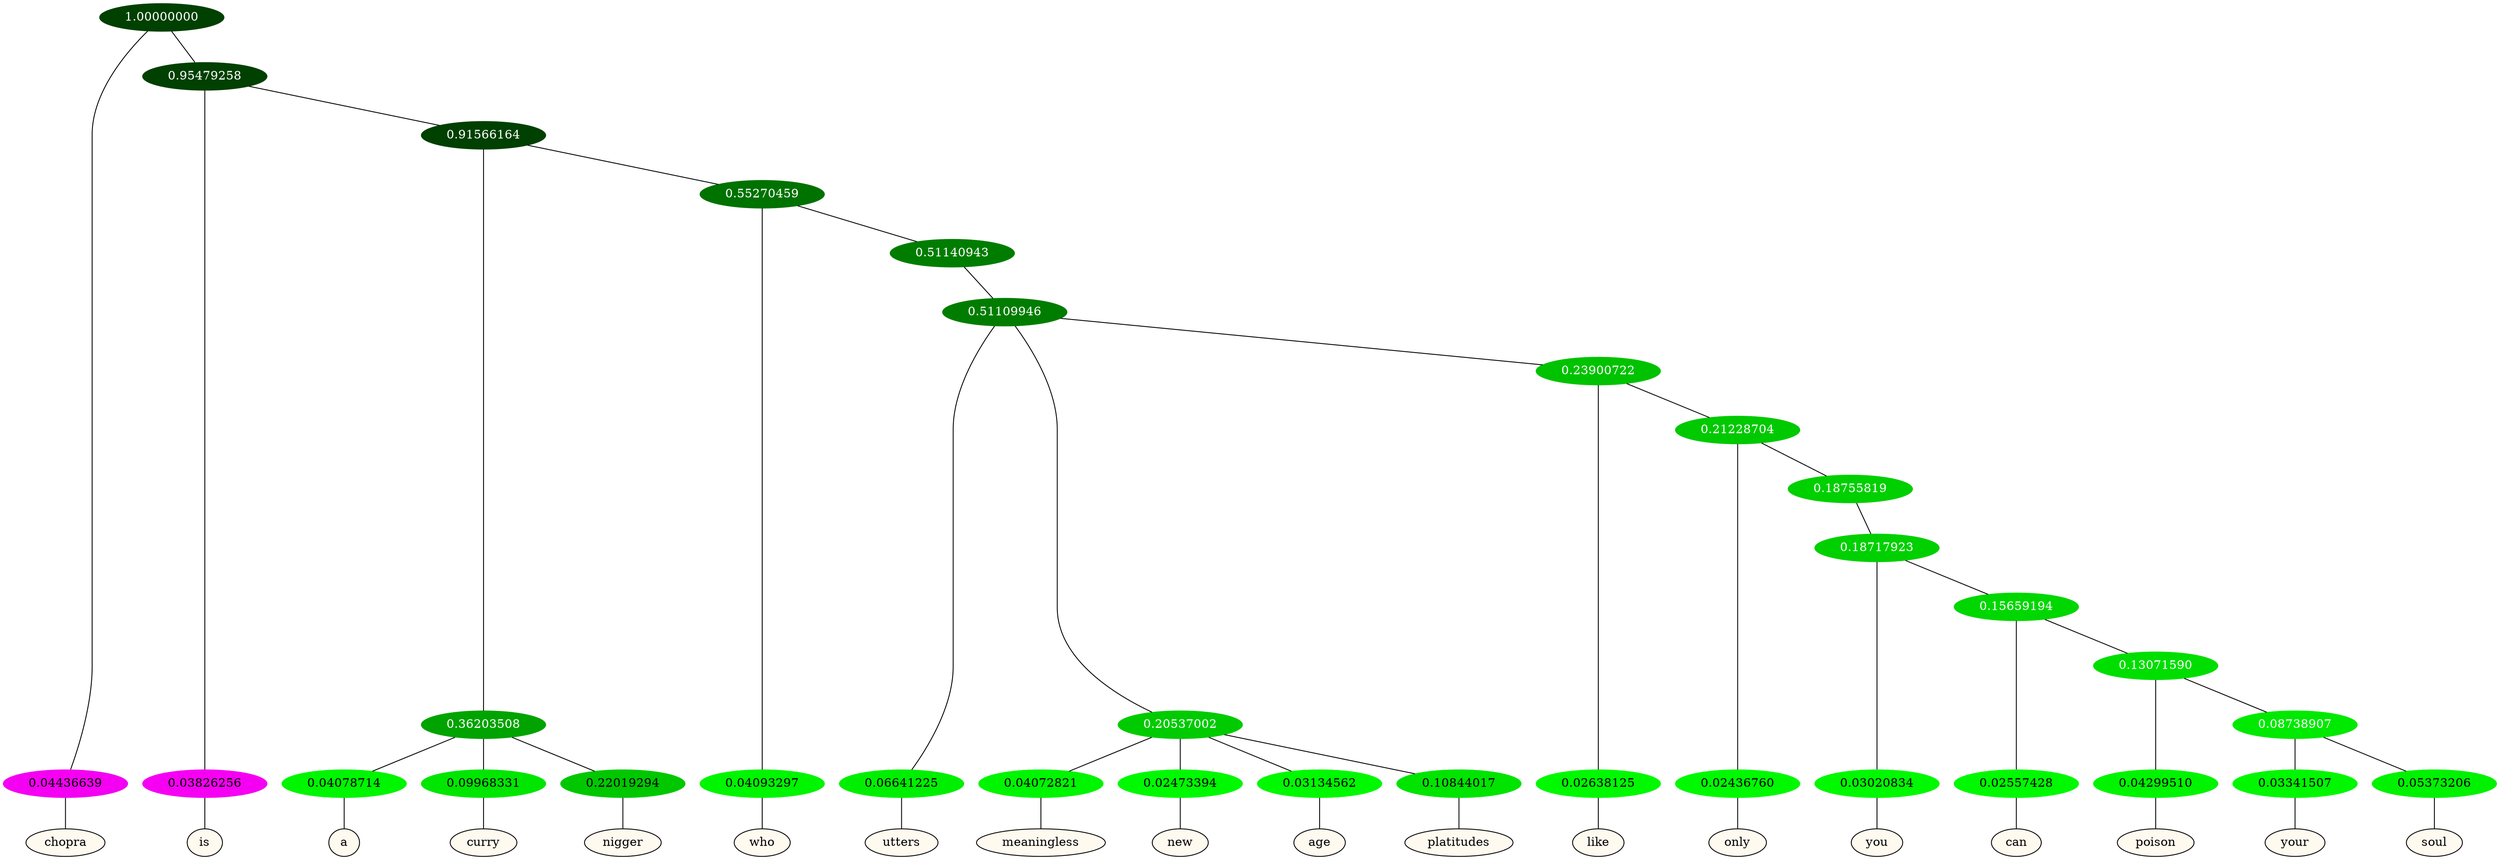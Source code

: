 graph {
	node [format=png height=0.15 nodesep=0.001 ordering=out overlap=prism overlap_scaling=0.01 ranksep=0.001 ratio=0.2 style=filled width=0.15]
	{
		rank=same
		a_w_1 [label=chopra color=black fillcolor=floralwhite style="filled,solid"]
		a_w_3 [label=is color=black fillcolor=floralwhite style="filled,solid"]
		a_w_7 [label=a color=black fillcolor=floralwhite style="filled,solid"]
		a_w_8 [label=curry color=black fillcolor=floralwhite style="filled,solid"]
		a_w_9 [label=nigger color=black fillcolor=floralwhite style="filled,solid"]
		a_w_10 [label=who color=black fillcolor=floralwhite style="filled,solid"]
		a_w_13 [label=utters color=black fillcolor=floralwhite style="filled,solid"]
		a_w_16 [label=meaningless color=black fillcolor=floralwhite style="filled,solid"]
		a_w_17 [label=new color=black fillcolor=floralwhite style="filled,solid"]
		a_w_18 [label=age color=black fillcolor=floralwhite style="filled,solid"]
		a_w_19 [label=platitudes color=black fillcolor=floralwhite style="filled,solid"]
		a_w_20 [label=like color=black fillcolor=floralwhite style="filled,solid"]
		a_w_22 [label=only color=black fillcolor=floralwhite style="filled,solid"]
		a_w_25 [label=you color=black fillcolor=floralwhite style="filled,solid"]
		a_w_27 [label=can color=black fillcolor=floralwhite style="filled,solid"]
		a_w_29 [label=poison color=black fillcolor=floralwhite style="filled,solid"]
		a_w_31 [label=your color=black fillcolor=floralwhite style="filled,solid"]
		a_w_32 [label=soul color=black fillcolor=floralwhite style="filled,solid"]
	}
	a_n_1 -- a_w_1
	a_n_3 -- a_w_3
	a_n_7 -- a_w_7
	a_n_8 -- a_w_8
	a_n_9 -- a_w_9
	a_n_10 -- a_w_10
	a_n_13 -- a_w_13
	a_n_16 -- a_w_16
	a_n_17 -- a_w_17
	a_n_18 -- a_w_18
	a_n_19 -- a_w_19
	a_n_20 -- a_w_20
	a_n_22 -- a_w_22
	a_n_25 -- a_w_25
	a_n_27 -- a_w_27
	a_n_29 -- a_w_29
	a_n_31 -- a_w_31
	a_n_32 -- a_w_32
	{
		rank=same
		a_n_1 [label=0.04436639 color="0.835 1.000 0.956" fontcolor=black]
		a_n_3 [label=0.03826256 color="0.835 1.000 0.962" fontcolor=black]
		a_n_7 [label=0.04078714 color="0.334 1.000 0.959" fontcolor=black]
		a_n_8 [label=0.09968331 color="0.334 1.000 0.900" fontcolor=black]
		a_n_9 [label=0.22019294 color="0.334 1.000 0.780" fontcolor=black]
		a_n_10 [label=0.04093297 color="0.334 1.000 0.959" fontcolor=black]
		a_n_13 [label=0.06641225 color="0.334 1.000 0.934" fontcolor=black]
		a_n_16 [label=0.04072821 color="0.334 1.000 0.959" fontcolor=black]
		a_n_17 [label=0.02473394 color="0.334 1.000 0.975" fontcolor=black]
		a_n_18 [label=0.03134562 color="0.334 1.000 0.969" fontcolor=black]
		a_n_19 [label=0.10844017 color="0.334 1.000 0.892" fontcolor=black]
		a_n_20 [label=0.02638125 color="0.334 1.000 0.974" fontcolor=black]
		a_n_22 [label=0.02436760 color="0.334 1.000 0.976" fontcolor=black]
		a_n_25 [label=0.03020834 color="0.334 1.000 0.970" fontcolor=black]
		a_n_27 [label=0.02557428 color="0.334 1.000 0.974" fontcolor=black]
		a_n_29 [label=0.04299510 color="0.334 1.000 0.957" fontcolor=black]
		a_n_31 [label=0.03341507 color="0.334 1.000 0.967" fontcolor=black]
		a_n_32 [label=0.05373206 color="0.334 1.000 0.946" fontcolor=black]
	}
	a_n_0 [label=1.00000000 color="0.334 1.000 0.250" fontcolor=grey99]
	a_n_0 -- a_n_1
	a_n_2 [label=0.95479258 color="0.334 1.000 0.250" fontcolor=grey99]
	a_n_0 -- a_n_2
	a_n_2 -- a_n_3
	a_n_4 [label=0.91566164 color="0.334 1.000 0.250" fontcolor=grey99]
	a_n_2 -- a_n_4
	a_n_5 [label=0.36203508 color="0.334 1.000 0.638" fontcolor=grey99]
	a_n_4 -- a_n_5
	a_n_6 [label=0.55270459 color="0.334 1.000 0.447" fontcolor=grey99]
	a_n_4 -- a_n_6
	a_n_5 -- a_n_7
	a_n_5 -- a_n_8
	a_n_5 -- a_n_9
	a_n_6 -- a_n_10
	a_n_11 [label=0.51140943 color="0.334 1.000 0.489" fontcolor=grey99]
	a_n_6 -- a_n_11
	a_n_12 [label=0.51109946 color="0.334 1.000 0.489" fontcolor=grey99]
	a_n_11 -- a_n_12
	a_n_12 -- a_n_13
	a_n_14 [label=0.20537002 color="0.334 1.000 0.795" fontcolor=grey99]
	a_n_12 -- a_n_14
	a_n_15 [label=0.23900722 color="0.334 1.000 0.761" fontcolor=grey99]
	a_n_12 -- a_n_15
	a_n_14 -- a_n_16
	a_n_14 -- a_n_17
	a_n_14 -- a_n_18
	a_n_14 -- a_n_19
	a_n_15 -- a_n_20
	a_n_21 [label=0.21228704 color="0.334 1.000 0.788" fontcolor=grey99]
	a_n_15 -- a_n_21
	a_n_21 -- a_n_22
	a_n_23 [label=0.18755819 color="0.334 1.000 0.812" fontcolor=grey99]
	a_n_21 -- a_n_23
	a_n_24 [label=0.18717923 color="0.334 1.000 0.813" fontcolor=grey99]
	a_n_23 -- a_n_24
	a_n_24 -- a_n_25
	a_n_26 [label=0.15659194 color="0.334 1.000 0.843" fontcolor=grey99]
	a_n_24 -- a_n_26
	a_n_26 -- a_n_27
	a_n_28 [label=0.13071590 color="0.334 1.000 0.869" fontcolor=grey99]
	a_n_26 -- a_n_28
	a_n_28 -- a_n_29
	a_n_30 [label=0.08738907 color="0.334 1.000 0.913" fontcolor=grey99]
	a_n_28 -- a_n_30
	a_n_30 -- a_n_31
	a_n_30 -- a_n_32
}
